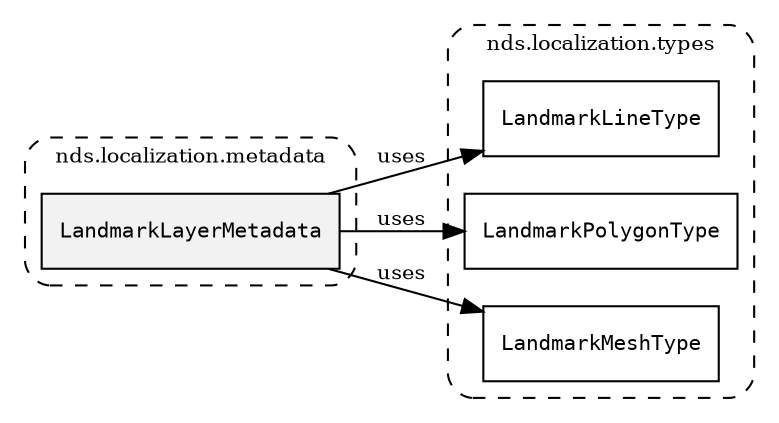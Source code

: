 /**
 * This dot file creates symbol collaboration diagram for LandmarkLayerMetadata.
 */
digraph ZSERIO
{
    node [shape=box, fontsize=10];
    rankdir="LR";
    fontsize=10;
    tooltip="LandmarkLayerMetadata collaboration diagram";

    subgraph "cluster_nds.localization.metadata"
    {
        style="dashed, rounded";
        label="nds.localization.metadata";
        tooltip="Package nds.localization.metadata";
        href="../../../content/packages/nds.localization.metadata.html#Package-nds-localization-metadata";
        target="_parent";

        "LandmarkLayerMetadata" [style="filled", fillcolor="#0000000D", target="_parent", label=<<font face="monospace"><table align="center" border="0" cellspacing="0" cellpadding="0"><tr><td href="../../../content/packages/nds.localization.metadata.html#Structure-LandmarkLayerMetadata" title="Structure defined in nds.localization.metadata">LandmarkLayerMetadata</td></tr></table></font>>];
    }

    subgraph "cluster_nds.localization.types"
    {
        style="dashed, rounded";
        label="nds.localization.types";
        tooltip="Package nds.localization.types";
        href="../../../content/packages/nds.localization.types.html#Package-nds-localization-types";
        target="_parent";

        "LandmarkLineType" [target="_parent", label=<<font face="monospace"><table align="center" border="0" cellspacing="0" cellpadding="0"><tr><td href="../../../content/packages/nds.localization.types.html#Enum-LandmarkLineType" title="Enum defined in nds.localization.types">LandmarkLineType</td></tr></table></font>>];
        "LandmarkPolygonType" [target="_parent", label=<<font face="monospace"><table align="center" border="0" cellspacing="0" cellpadding="0"><tr><td href="../../../content/packages/nds.localization.types.html#Enum-LandmarkPolygonType" title="Enum defined in nds.localization.types">LandmarkPolygonType</td></tr></table></font>>];
        "LandmarkMeshType" [target="_parent", label=<<font face="monospace"><table align="center" border="0" cellspacing="0" cellpadding="0"><tr><td href="../../../content/packages/nds.localization.types.html#Enum-LandmarkMeshType" title="Enum defined in nds.localization.types">LandmarkMeshType</td></tr></table></font>>];
    }

    "LandmarkLayerMetadata" -> "LandmarkLineType" [label="uses", fontsize=10];
    "LandmarkLayerMetadata" -> "LandmarkPolygonType" [label="uses", fontsize=10];
    "LandmarkLayerMetadata" -> "LandmarkMeshType" [label="uses", fontsize=10];
}
